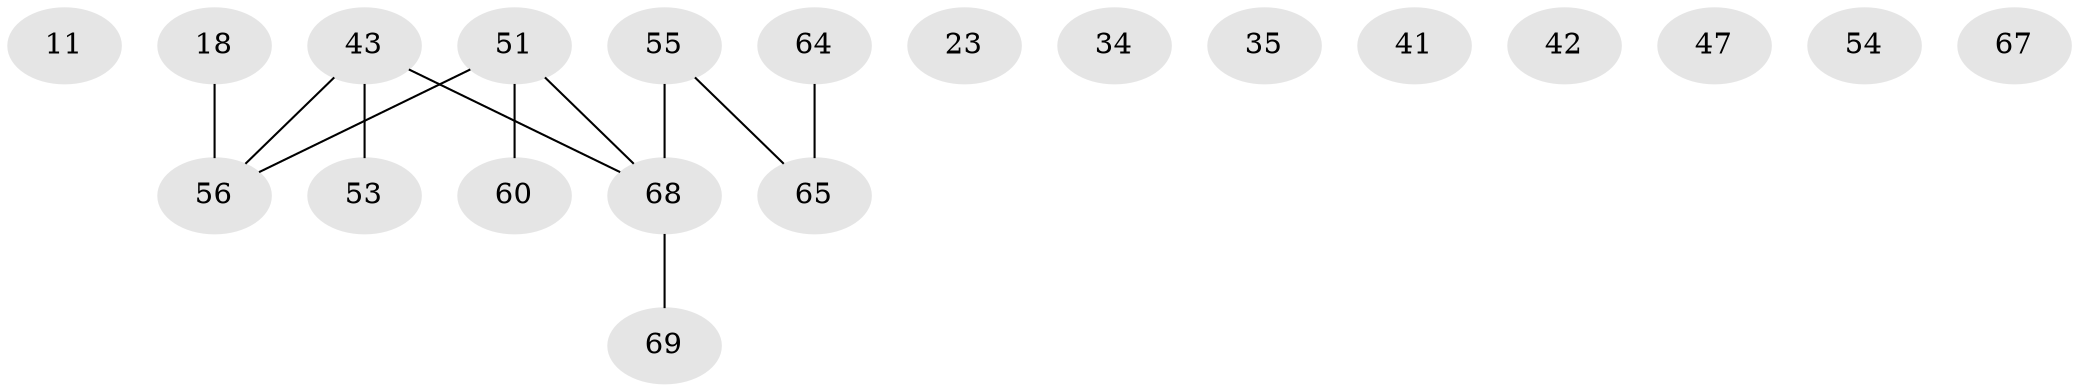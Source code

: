 // original degree distribution, {1: 0.2608695652173913, 2: 0.2608695652173913, 3: 0.2318840579710145, 0: 0.13043478260869565, 5: 0.028985507246376812, 4: 0.08695652173913043}
// Generated by graph-tools (version 1.1) at 2025/43/03/04/25 21:43:18]
// undirected, 20 vertices, 11 edges
graph export_dot {
graph [start="1"]
  node [color=gray90,style=filled];
  11;
  18;
  23;
  34;
  35;
  41;
  42;
  43 [super="+9+31+29"];
  47;
  51 [super="+37+32"];
  53;
  54;
  55 [super="+1"];
  56 [super="+8+48+44"];
  60;
  64 [super="+15+50+6+16+61+46+58"];
  65 [super="+33"];
  67;
  68 [super="+59+66"];
  69;
  18 -- 56;
  43 -- 56 [weight=3];
  43 -- 53;
  43 -- 68 [weight=2];
  51 -- 56 [weight=2];
  51 -- 60;
  51 -- 68 [weight=2];
  55 -- 68 [weight=2];
  55 -- 65 [weight=2];
  64 -- 65 [weight=2];
  68 -- 69;
}
